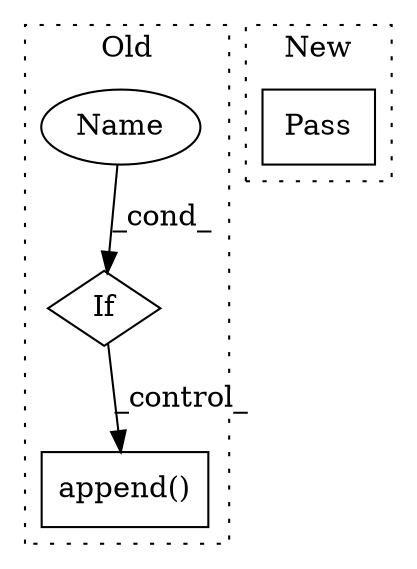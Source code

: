 digraph G {
subgraph cluster0 {
1 [label="append()" a="75" s="5754,5801" l="15,1" shape="box"];
3 [label="If" a="96" s="5181" l="3" shape="diamond"];
4 [label="Name" a="87" s="5184" l="7" shape="ellipse"];
label = "Old";
style="dotted";
}
subgraph cluster1 {
2 [label="Pass" a="62" s="5308" l="4" shape="box"];
label = "New";
style="dotted";
}
3 -> 1 [label="_control_"];
4 -> 3 [label="_cond_"];
}